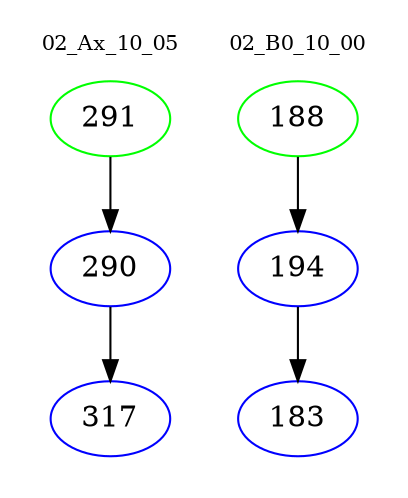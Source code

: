 digraph{
subgraph cluster_0 {
color = white
label = "02_Ax_10_05";
fontsize=10;
T0_291 [label="291", color="green"]
T0_291 -> T0_290 [color="black"]
T0_290 [label="290", color="blue"]
T0_290 -> T0_317 [color="black"]
T0_317 [label="317", color="blue"]
}
subgraph cluster_1 {
color = white
label = "02_B0_10_00";
fontsize=10;
T1_188 [label="188", color="green"]
T1_188 -> T1_194 [color="black"]
T1_194 [label="194", color="blue"]
T1_194 -> T1_183 [color="black"]
T1_183 [label="183", color="blue"]
}
}

